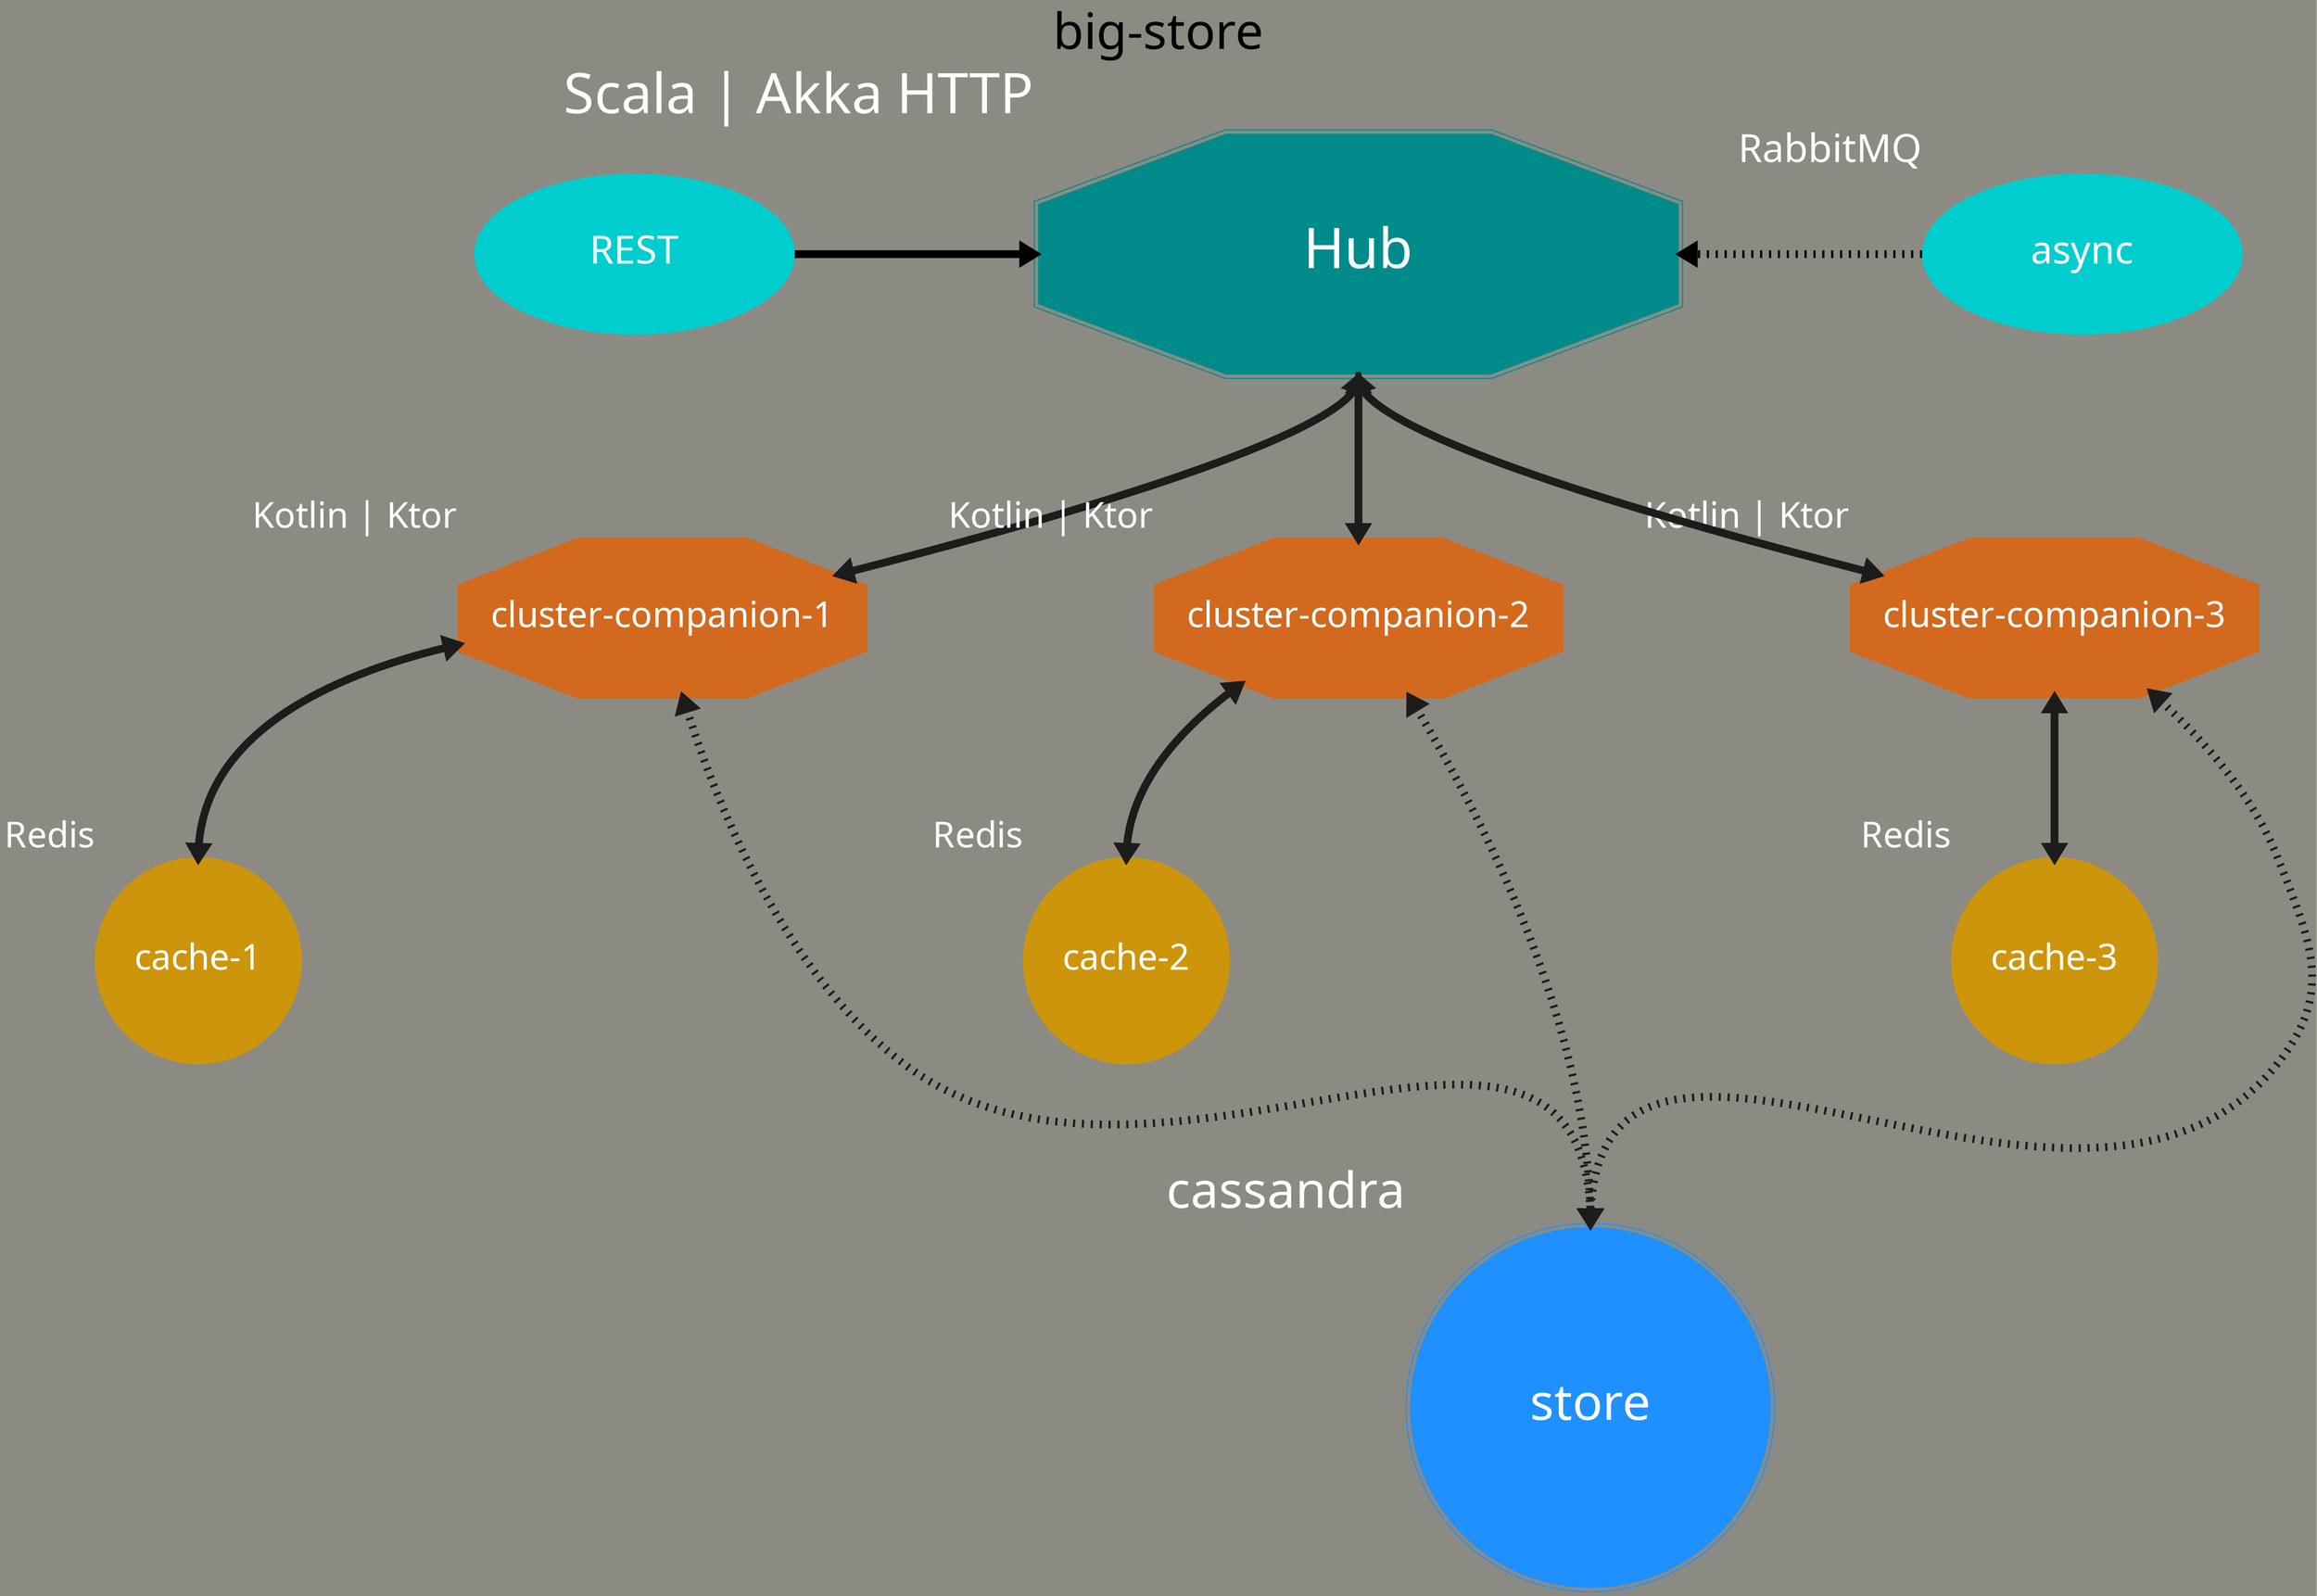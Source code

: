 digraph bigstore {
    
    label="big-store"
    labelloc=t
    fontname="JetBrains Mono Medium"

    graph [fontsize=45 ranksep=2 bgcolor=ivory4]
    node [fontname="JetBrains Mono Medium" fontcolor=white]
    edge [dir=both penwidth=7] 
    nodesep=3

    subgraph hub {
        node [style=filled] 

        {rank=source;
            "Hub" [xlabel="Scala | Akka HTTP" fontsize=50 shape=doubleoctagon color=cyan4 height=3 width=8]
            "REST" [fontsize=35 shape=oval color=cyan3 height=2 width=4]
            "async" [xlabel="RabbitMQ" fontsize=35 shape=oval color=cyan3 height=2 width=4]
        }

        "REST" -> "Hub" [dir=both headport=w] 
        "Hub" -> "async" [style=invis]
        "async" -> "Hub" [headport=e style=dotted]
        
    }
    
    subgraph companions {
        node [
                xlabel="Kotlin | Ktor"
                padding=5 fontsize=32 shape=octagon style=filled color=chocolate height=2 colorsheme=paired12
            ]
        edge [style=bold colorscheme="paired12"]

        "cluster-companion-1"
        "cluster-companion-2"
        "cluster-companion-3"
    }

    subgraph caches {
        node [
                xlabel="Redis"
                padding=5 fontsize=32 shape=circle style=filled color=darkgoldenrod3 colorsheme=paired12
            ]
        edge [style=bold colorscheme="paired12"]

        "cache-1"
        "cache-2"
        "cache-3"
    }

    subgraph store {
        node [fontsize=45 shape=doublecircle width=4.5 style=filled color=dodgerblue1]

        { rank=sink; 
            "store" [xlabel="cassandra"]
        }
    }

    subgraph companions_connections {
        "cluster-companion-1" -> "store" [headport=n color=grey11 style=dotted]
        "cluster-companion-2" -> "store" [headport=n color=grey11 style=dotted]
        "cluster-companion-3" -> "store" [headport=n color=grey11 style=dotted]
        
        "cluster-companion-1" -> "cache-1" [headport=n color=grey11]
        "cluster-companion-2" -> "cache-2" [headport=n color=grey11]
        "cluster-companion-3" -> "cache-3" [headport=n color=grey11]
    }


    subgraph Hub_service_connections {
        "cluster-companion-1" -> "Hub" [headport=s color=grey11]
        "cluster-companion-2" -> "Hub" [headport=s color=grey11]
        "cluster-companion-3" -> "Hub" [headport=s color=grey11]
    }

}